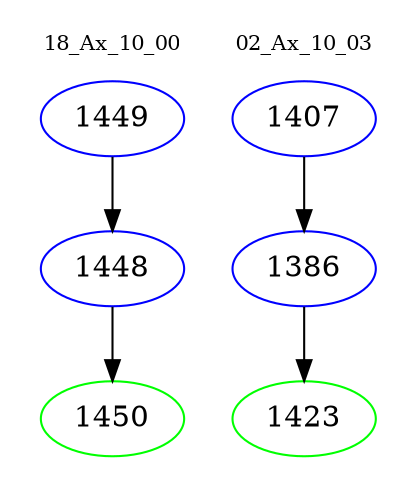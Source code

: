 digraph{
subgraph cluster_0 {
color = white
label = "18_Ax_10_00";
fontsize=10;
T0_1449 [label="1449", color="blue"]
T0_1449 -> T0_1448 [color="black"]
T0_1448 [label="1448", color="blue"]
T0_1448 -> T0_1450 [color="black"]
T0_1450 [label="1450", color="green"]
}
subgraph cluster_1 {
color = white
label = "02_Ax_10_03";
fontsize=10;
T1_1407 [label="1407", color="blue"]
T1_1407 -> T1_1386 [color="black"]
T1_1386 [label="1386", color="blue"]
T1_1386 -> T1_1423 [color="black"]
T1_1423 [label="1423", color="green"]
}
}
